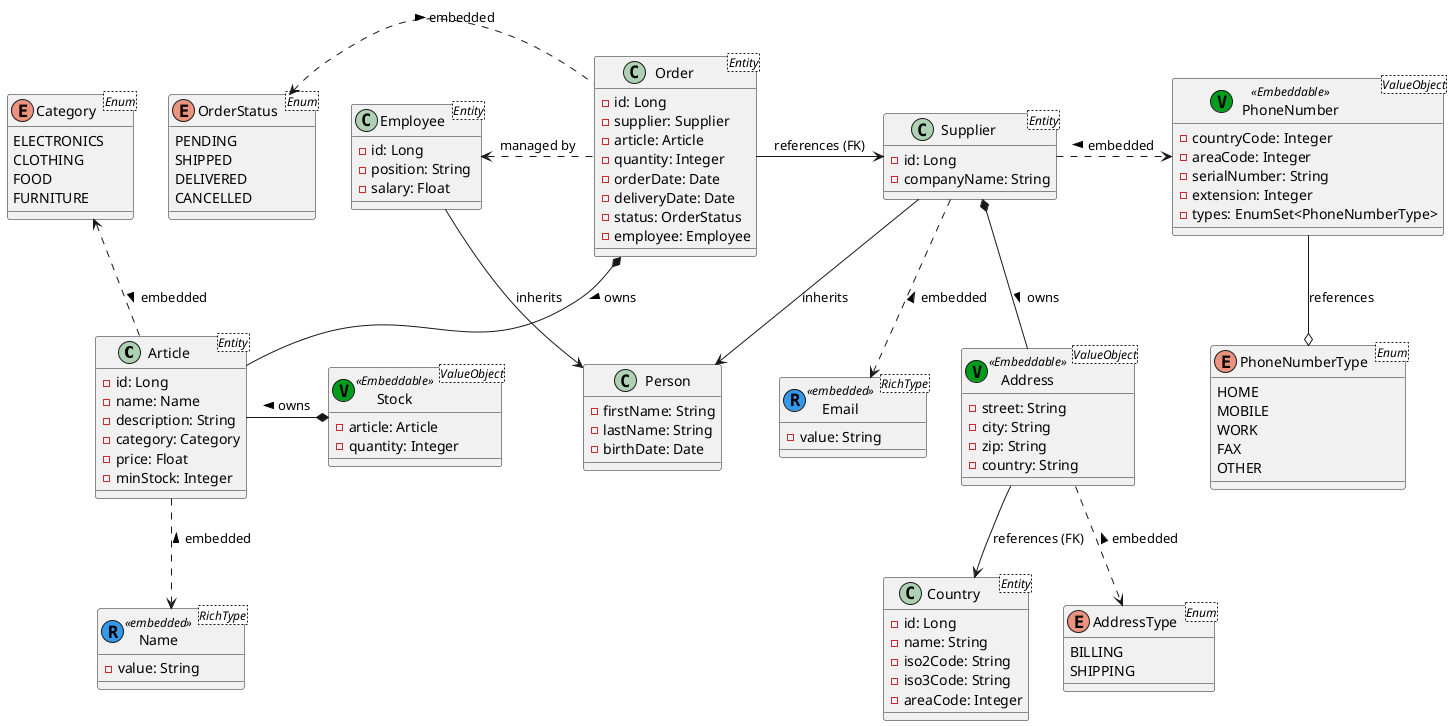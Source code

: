 @startuml
'hide methods

class Article <Entity> {
    - id: Long
    - name: Name
    - description: String
    - category: Category
    - price: Float
    - minStock: Integer
}

class Stock <ValueObject> <<(V, #009c1d) Embeddable >> {
    - article: Article
    - quantity: Integer
}

class Supplier <Entity> {
    - id: Long
    - companyName: String

}

class Employee <Entity> {
    - id: Long
    - position: String
    - salary: Float
}

class Person {
    - firstName: String
    - lastName: String
    - birthDate: Date
}

class Email <RichType> <<(R, #3498eb) embedded >> {
    - value: String
}

class PhoneNumber <ValueObject> <<(V, #009c1d) Embeddable >> {
    - countryCode: Integer
    - areaCode: Integer
    - serialNumber: String
    - extension: Integer
    - types: EnumSet<PhoneNumberType>
}

enum PhoneNumberType <Enum> {
    HOME
    MOBILE
    WORK
    FAX
    OTHER
}

class Address <ValueObject> <<(V, #009c1d) Embeddable >> {
    - street: String
    - city: String
    - zip: String
    - country: String
}

enum AddressType <Enum> {
    BILLING
    SHIPPING
}

class Country <Entity> {
    - id: Long
    - name: String
    - iso2Code: String
    - iso3Code: String
    - areaCode: Integer
}

class Order <Entity> {
    - id: Long
    - supplier: Supplier
    - article: Article
    - quantity: Integer
    - orderDate: Date
    - deliveryDate: Date
    - status: OrderStatus
    - employee: Employee
}

enum OrderStatus <Enum> {
    PENDING
    SHIPPED
    DELIVERED
    CANCELLED
}

class Name <RichType> <<(R, #3498eb) embedded >> {
    - value: String
}

enum Category <Enum> {
    ELECTRONICS
    CLOTHING
    FOOD
    FURNITURE
}

Employee --> Person : inherits
Supplier --> Person : inherits
Article .up.> Category : < embedded
Article .down.> Name : < embedded
Stock *-left- Article : > owns
Order -right-> Supplier : references (FK)
Order *-- Article : > owns
Order .left.> OrderStatus : < embedded
Supplier .down.> Email : < embedded
Supplier .right.> PhoneNumber : < embedded
PhoneNumber -down-o PhoneNumberType : references
Supplier *-down- Address : > owns
Address -down-> Country : references (FK)
Address .down.> AddressType : < embedded
Order .left.> Employee : "managed by"

@enduml
